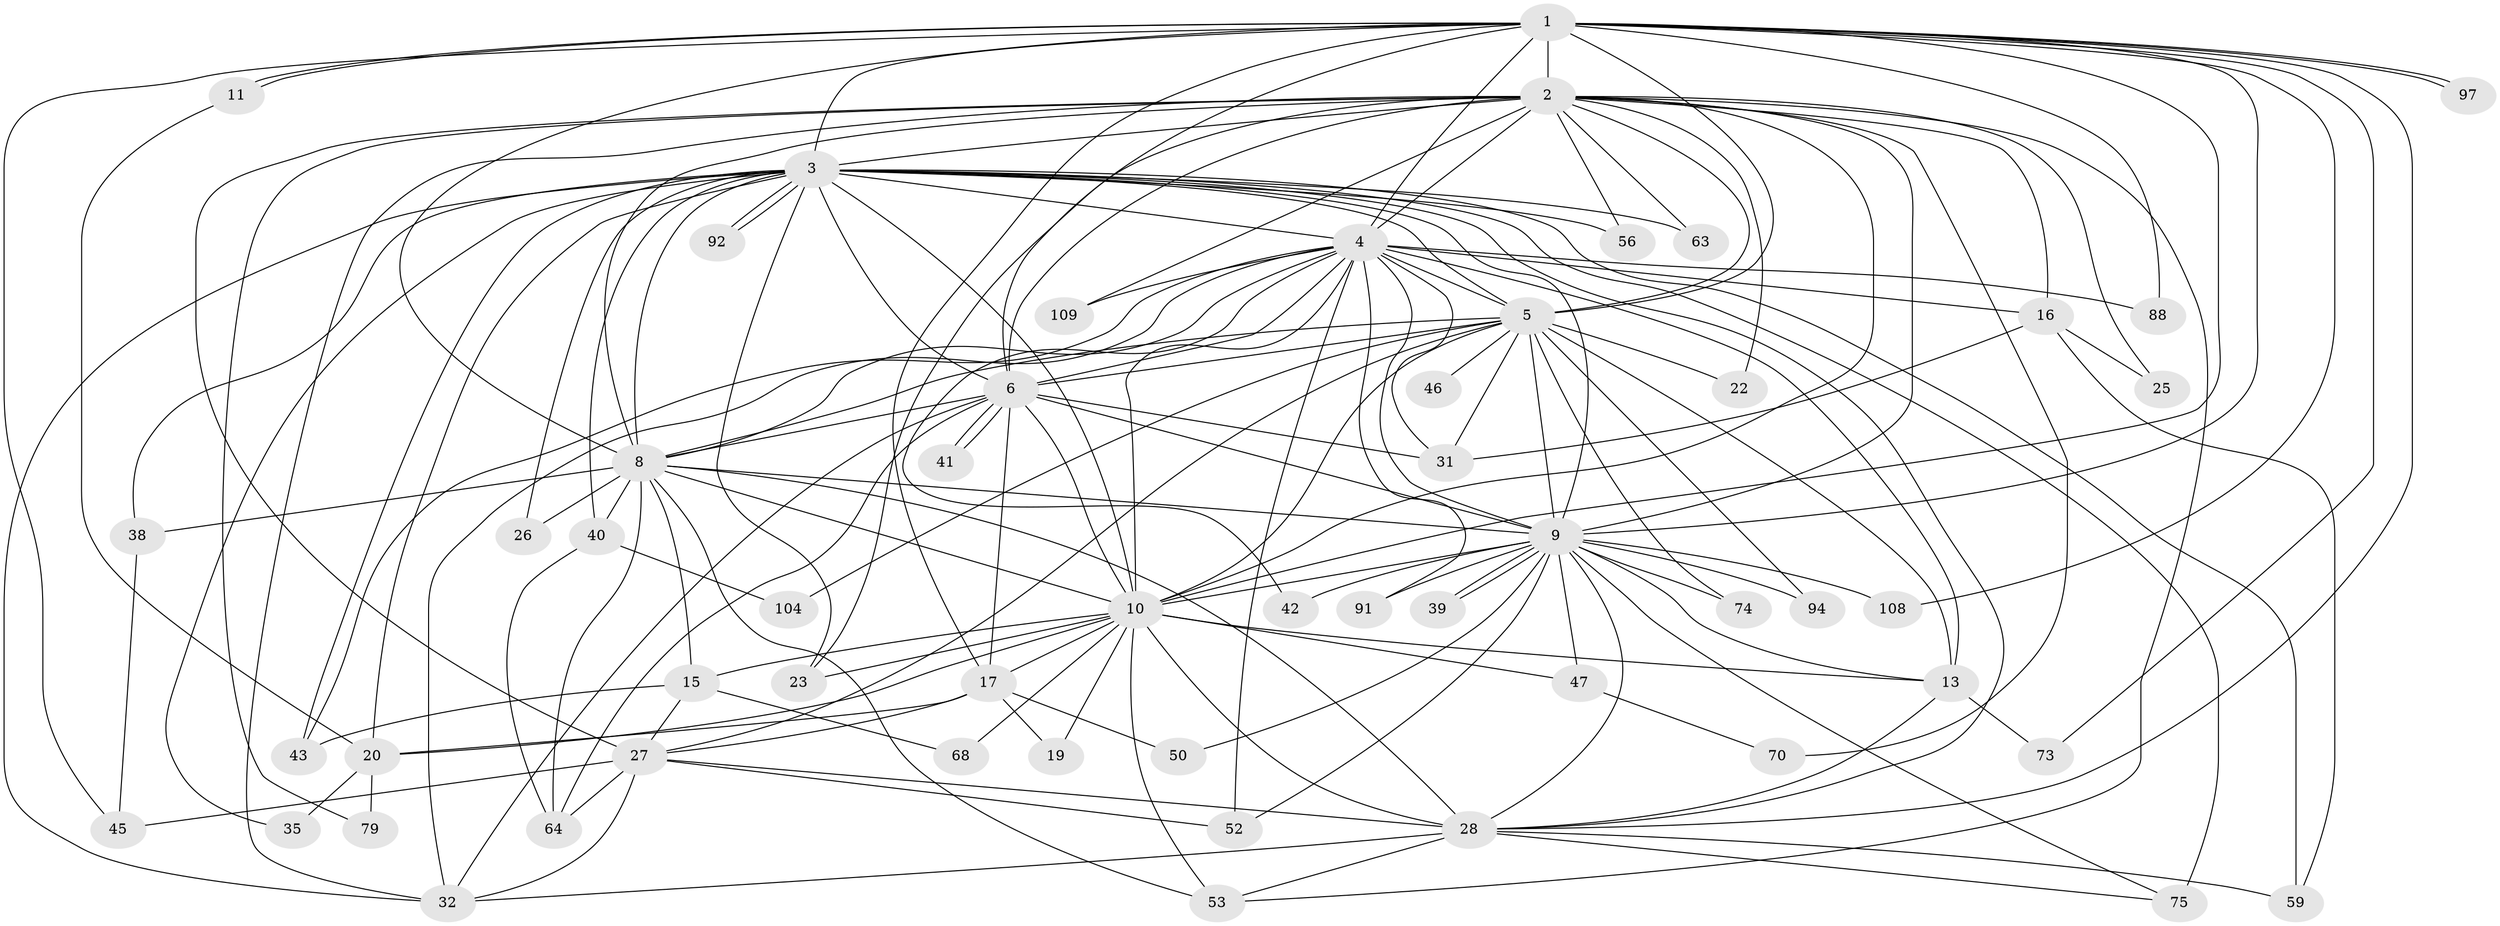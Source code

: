 // original degree distribution, {21: 0.009009009009009009, 22: 0.018018018018018018, 29: 0.009009009009009009, 20: 0.009009009009009009, 18: 0.009009009009009009, 16: 0.009009009009009009, 15: 0.009009009009009009, 25: 0.009009009009009009, 24: 0.009009009009009009, 3: 0.22522522522522523, 2: 0.5315315315315315, 5: 0.05405405405405406, 6: 0.036036036036036036, 7: 0.009009009009009009, 4: 0.04504504504504504, 8: 0.009009009009009009}
// Generated by graph-tools (version 1.1) at 2025/17/03/04/25 18:17:35]
// undirected, 55 vertices, 155 edges
graph export_dot {
graph [start="1"]
  node [color=gray90,style=filled];
  1;
  2 [super="+84+7+44"];
  3 [super="+67+18+37+102"];
  4;
  5 [super="+30"];
  6;
  8 [super="+12+54+51+105"];
  9;
  10;
  11;
  13 [super="+21"];
  15;
  16 [super="+24"];
  17 [super="+49+77"];
  19;
  20 [super="+76"];
  22;
  23 [super="+80"];
  25;
  26;
  27 [super="+57+29+83+99"];
  28 [super="+65+66+58+33"];
  31 [super="+34"];
  32 [super="+89"];
  35;
  38;
  39;
  40;
  41;
  42;
  43 [super="+78"];
  45;
  46;
  47;
  50;
  52 [super="+81"];
  53 [super="+101+106+60"];
  56;
  59 [super="+95"];
  63;
  64 [super="+72"];
  68;
  70;
  73;
  74;
  75 [super="+82"];
  79;
  88;
  91;
  92;
  94;
  97;
  104;
  108;
  109;
  1 -- 2 [weight=3];
  1 -- 3 [weight=2];
  1 -- 4;
  1 -- 5;
  1 -- 6;
  1 -- 8;
  1 -- 9;
  1 -- 10;
  1 -- 11;
  1 -- 11;
  1 -- 17;
  1 -- 45;
  1 -- 73;
  1 -- 88;
  1 -- 97;
  1 -- 97;
  1 -- 108;
  1 -- 28;
  2 -- 3 [weight=4];
  2 -- 4 [weight=3];
  2 -- 5 [weight=3];
  2 -- 6 [weight=2];
  2 -- 8 [weight=3];
  2 -- 9 [weight=4];
  2 -- 10 [weight=3];
  2 -- 16 [weight=2];
  2 -- 22;
  2 -- 23;
  2 -- 32;
  2 -- 53 [weight=2];
  2 -- 56;
  2 -- 79;
  2 -- 109;
  2 -- 27 [weight=4];
  2 -- 70;
  2 -- 25 [weight=2];
  2 -- 63;
  3 -- 4;
  3 -- 5;
  3 -- 6 [weight=2];
  3 -- 8 [weight=2];
  3 -- 9 [weight=2];
  3 -- 10;
  3 -- 23;
  3 -- 26;
  3 -- 35;
  3 -- 38;
  3 -- 40;
  3 -- 43;
  3 -- 56;
  3 -- 59;
  3 -- 63;
  3 -- 75;
  3 -- 92;
  3 -- 92;
  3 -- 28;
  3 -- 32;
  3 -- 20;
  4 -- 5;
  4 -- 6;
  4 -- 8;
  4 -- 9;
  4 -- 10;
  4 -- 13;
  4 -- 16;
  4 -- 32;
  4 -- 42;
  4 -- 52;
  4 -- 88;
  4 -- 91;
  4 -- 109;
  4 -- 43;
  4 -- 31;
  5 -- 6;
  5 -- 8;
  5 -- 9;
  5 -- 10 [weight=2];
  5 -- 22;
  5 -- 27;
  5 -- 46 [weight=2];
  5 -- 74;
  5 -- 94;
  5 -- 104;
  5 -- 13 [weight=2];
  5 -- 31;
  6 -- 8;
  6 -- 9;
  6 -- 10;
  6 -- 41;
  6 -- 41;
  6 -- 64;
  6 -- 17;
  6 -- 32;
  6 -- 31;
  8 -- 9;
  8 -- 10 [weight=3];
  8 -- 15;
  8 -- 26;
  8 -- 28 [weight=2];
  8 -- 38;
  8 -- 40;
  8 -- 64;
  8 -- 53;
  9 -- 10;
  9 -- 39;
  9 -- 39;
  9 -- 42;
  9 -- 47;
  9 -- 50;
  9 -- 74;
  9 -- 75;
  9 -- 91;
  9 -- 94;
  9 -- 108;
  9 -- 13;
  9 -- 28;
  9 -- 52;
  10 -- 13;
  10 -- 15;
  10 -- 17;
  10 -- 19;
  10 -- 20;
  10 -- 47;
  10 -- 53 [weight=2];
  10 -- 68;
  10 -- 23;
  10 -- 28;
  11 -- 20;
  13 -- 73;
  13 -- 28;
  15 -- 27;
  15 -- 43;
  15 -- 68;
  16 -- 25;
  16 -- 31;
  16 -- 59;
  17 -- 19;
  17 -- 50;
  17 -- 20;
  17 -- 27;
  20 -- 35;
  20 -- 79;
  27 -- 52;
  27 -- 32;
  27 -- 45;
  27 -- 28;
  27 -- 64;
  28 -- 59;
  28 -- 75;
  28 -- 53;
  28 -- 32;
  38 -- 45;
  40 -- 104;
  40 -- 64;
  47 -- 70;
}
